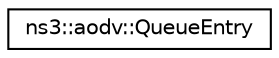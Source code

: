 digraph "Graphical Class Hierarchy"
{
 // LATEX_PDF_SIZE
  edge [fontname="Helvetica",fontsize="10",labelfontname="Helvetica",labelfontsize="10"];
  node [fontname="Helvetica",fontsize="10",shape=record];
  rankdir="LR";
  Node0 [label="ns3::aodv::QueueEntry",height=0.2,width=0.4,color="black", fillcolor="white", style="filled",URL="$classns3_1_1aodv_1_1_queue_entry.html",tooltip="AODV Queue Entry."];
}
